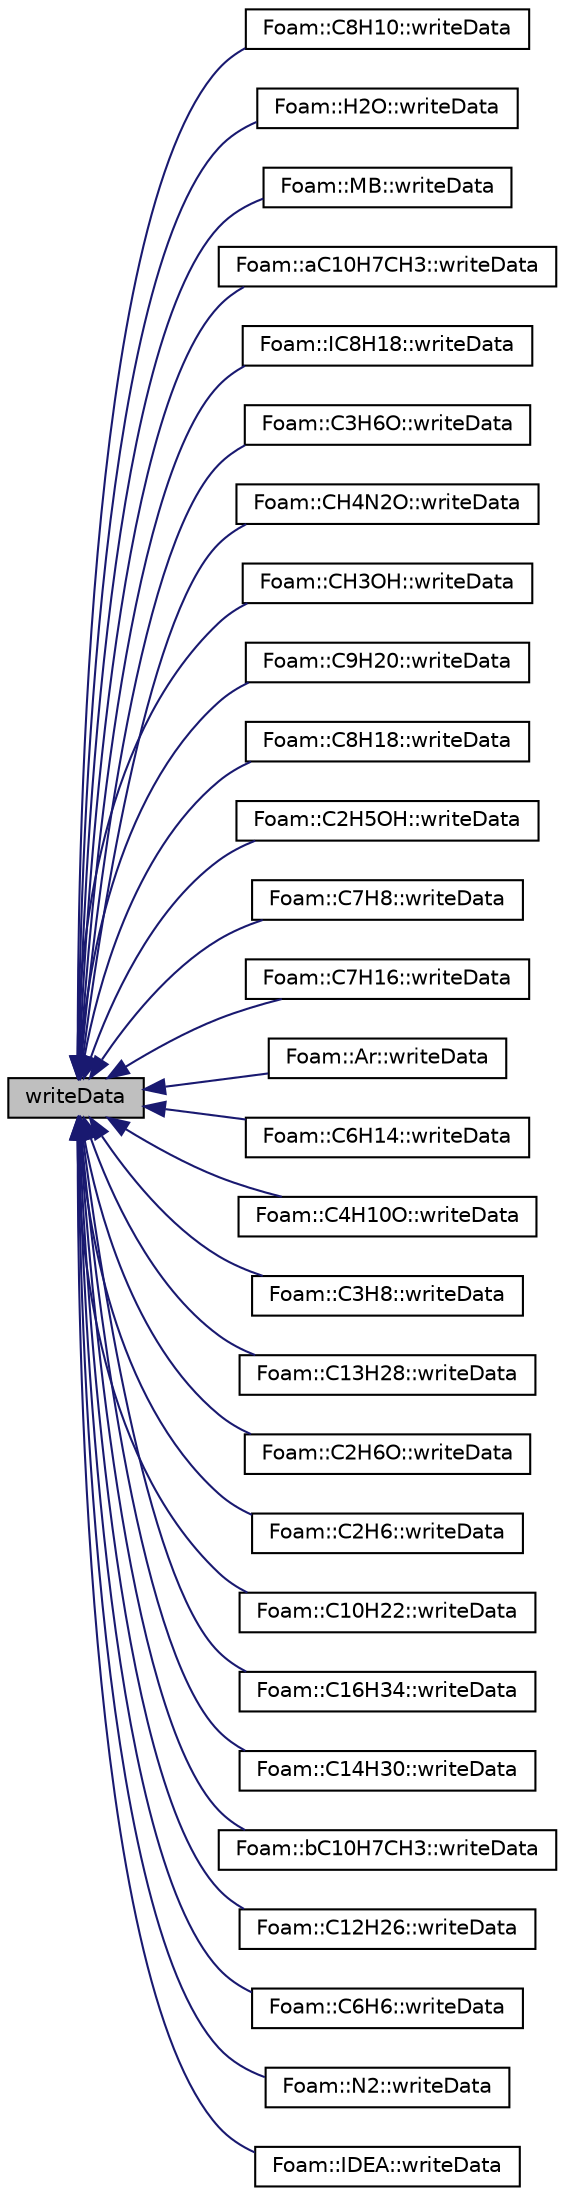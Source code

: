 digraph "writeData"
{
  bgcolor="transparent";
  edge [fontname="Helvetica",fontsize="10",labelfontname="Helvetica",labelfontsize="10"];
  node [fontname="Helvetica",fontsize="10",shape=record];
  rankdir="LR";
  Node1 [label="writeData",height=0.2,width=0.4,color="black", fillcolor="grey75", style="filled", fontcolor="black"];
  Node1 -> Node2 [dir="back",color="midnightblue",fontsize="10",style="solid",fontname="Helvetica"];
  Node2 [label="Foam::C8H10::writeData",height=0.2,width=0.4,color="black",URL="$a00188.html#a3f337a79b0eea9e1a8a6381894c6cdf9",tooltip="Write the function coefficients. "];
  Node1 -> Node3 [dir="back",color="midnightblue",fontsize="10",style="solid",fontname="Helvetica"];
  Node3 [label="Foam::H2O::writeData",height=0.2,width=0.4,color="black",URL="$a00962.html#a3f337a79b0eea9e1a8a6381894c6cdf9",tooltip="Write the function coefficients. "];
  Node1 -> Node4 [dir="back",color="midnightblue",fontsize="10",style="solid",fontname="Helvetica"];
  Node4 [label="Foam::MB::writeData",height=0.2,width=0.4,color="black",URL="$a01454.html#a3f337a79b0eea9e1a8a6381894c6cdf9",tooltip="Write the function coefficients. "];
  Node1 -> Node5 [dir="back",color="midnightblue",fontsize="10",style="solid",fontname="Helvetica"];
  Node5 [label="Foam::aC10H7CH3::writeData",height=0.2,width=0.4,color="black",URL="$a00013.html#a3f337a79b0eea9e1a8a6381894c6cdf9",tooltip="Write the function coefficients. "];
  Node1 -> Node6 [dir="back",color="midnightblue",fontsize="10",style="solid",fontname="Helvetica"];
  Node6 [label="Foam::IC8H18::writeData",height=0.2,width=0.4,color="black",URL="$a01023.html#a3f337a79b0eea9e1a8a6381894c6cdf9",tooltip="Write the function coefficients. "];
  Node1 -> Node7 [dir="back",color="midnightblue",fontsize="10",style="solid",fontname="Helvetica"];
  Node7 [label="Foam::C3H6O::writeData",height=0.2,width=0.4,color="black",URL="$a00181.html#a3f337a79b0eea9e1a8a6381894c6cdf9",tooltip="Write the function coefficients. "];
  Node1 -> Node8 [dir="back",color="midnightblue",fontsize="10",style="solid",fontname="Helvetica"];
  Node8 [label="Foam::CH4N2O::writeData",height=0.2,width=0.4,color="black",URL="$a00267.html#a3f337a79b0eea9e1a8a6381894c6cdf9",tooltip="Write the function coefficients. "];
  Node1 -> Node9 [dir="back",color="midnightblue",fontsize="10",style="solid",fontname="Helvetica"];
  Node9 [label="Foam::CH3OH::writeData",height=0.2,width=0.4,color="black",URL="$a00266.html#a3f337a79b0eea9e1a8a6381894c6cdf9",tooltip="Write the function coefficients. "];
  Node1 -> Node10 [dir="back",color="midnightblue",fontsize="10",style="solid",fontname="Helvetica"];
  Node10 [label="Foam::C9H20::writeData",height=0.2,width=0.4,color="black",URL="$a00190.html#a3f337a79b0eea9e1a8a6381894c6cdf9",tooltip="Write the function coefficients. "];
  Node1 -> Node11 [dir="back",color="midnightblue",fontsize="10",style="solid",fontname="Helvetica"];
  Node11 [label="Foam::C8H18::writeData",height=0.2,width=0.4,color="black",URL="$a00189.html#a3f337a79b0eea9e1a8a6381894c6cdf9",tooltip="Write the function coefficients. "];
  Node1 -> Node12 [dir="back",color="midnightblue",fontsize="10",style="solid",fontname="Helvetica"];
  Node12 [label="Foam::C2H5OH::writeData",height=0.2,width=0.4,color="black",URL="$a00178.html#a3f337a79b0eea9e1a8a6381894c6cdf9",tooltip="Write the function coefficients. "];
  Node1 -> Node13 [dir="back",color="midnightblue",fontsize="10",style="solid",fontname="Helvetica"];
  Node13 [label="Foam::C7H8::writeData",height=0.2,width=0.4,color="black",URL="$a00187.html#a3f337a79b0eea9e1a8a6381894c6cdf9",tooltip="Write the function coefficients. "];
  Node1 -> Node14 [dir="back",color="midnightblue",fontsize="10",style="solid",fontname="Helvetica"];
  Node14 [label="Foam::C7H16::writeData",height=0.2,width=0.4,color="black",URL="$a00186.html#a3f337a79b0eea9e1a8a6381894c6cdf9",tooltip="Write the function coefficients. "];
  Node1 -> Node15 [dir="back",color="midnightblue",fontsize="10",style="solid",fontname="Helvetica"];
  Node15 [label="Foam::Ar::writeData",height=0.2,width=0.4,color="black",URL="$a00065.html#a3f337a79b0eea9e1a8a6381894c6cdf9",tooltip="Write the function coefficients. "];
  Node1 -> Node16 [dir="back",color="midnightblue",fontsize="10",style="solid",fontname="Helvetica"];
  Node16 [label="Foam::C6H14::writeData",height=0.2,width=0.4,color="black",URL="$a00184.html#a3f337a79b0eea9e1a8a6381894c6cdf9",tooltip="Write the function coefficients. "];
  Node1 -> Node17 [dir="back",color="midnightblue",fontsize="10",style="solid",fontname="Helvetica"];
  Node17 [label="Foam::C4H10O::writeData",height=0.2,width=0.4,color="black",URL="$a00183.html#a3f337a79b0eea9e1a8a6381894c6cdf9",tooltip="Write the function coefficients. "];
  Node1 -> Node18 [dir="back",color="midnightblue",fontsize="10",style="solid",fontname="Helvetica"];
  Node18 [label="Foam::C3H8::writeData",height=0.2,width=0.4,color="black",URL="$a00182.html#a3f337a79b0eea9e1a8a6381894c6cdf9",tooltip="Write the function coefficients. "];
  Node1 -> Node19 [dir="back",color="midnightblue",fontsize="10",style="solid",fontname="Helvetica"];
  Node19 [label="Foam::C13H28::writeData",height=0.2,width=0.4,color="black",URL="$a00175.html#a3f337a79b0eea9e1a8a6381894c6cdf9",tooltip="Write the function coefficients. "];
  Node1 -> Node20 [dir="back",color="midnightblue",fontsize="10",style="solid",fontname="Helvetica"];
  Node20 [label="Foam::C2H6O::writeData",height=0.2,width=0.4,color="black",URL="$a00180.html#a3f337a79b0eea9e1a8a6381894c6cdf9",tooltip="Write the function coefficients. "];
  Node1 -> Node21 [dir="back",color="midnightblue",fontsize="10",style="solid",fontname="Helvetica"];
  Node21 [label="Foam::C2H6::writeData",height=0.2,width=0.4,color="black",URL="$a00179.html#a3f337a79b0eea9e1a8a6381894c6cdf9",tooltip="Write the function coefficients. "];
  Node1 -> Node22 [dir="back",color="midnightblue",fontsize="10",style="solid",fontname="Helvetica"];
  Node22 [label="Foam::C10H22::writeData",height=0.2,width=0.4,color="black",URL="$a00173.html#a3f337a79b0eea9e1a8a6381894c6cdf9",tooltip="Write the function coefficients. "];
  Node1 -> Node23 [dir="back",color="midnightblue",fontsize="10",style="solid",fontname="Helvetica"];
  Node23 [label="Foam::C16H34::writeData",height=0.2,width=0.4,color="black",URL="$a00177.html#a3f337a79b0eea9e1a8a6381894c6cdf9",tooltip="Write the function coefficients. "];
  Node1 -> Node24 [dir="back",color="midnightblue",fontsize="10",style="solid",fontname="Helvetica"];
  Node24 [label="Foam::C14H30::writeData",height=0.2,width=0.4,color="black",URL="$a00176.html#a3f337a79b0eea9e1a8a6381894c6cdf9",tooltip="Write the function coefficients. "];
  Node1 -> Node25 [dir="back",color="midnightblue",fontsize="10",style="solid",fontname="Helvetica"];
  Node25 [label="Foam::bC10H7CH3::writeData",height=0.2,width=0.4,color="black",URL="$a00128.html#a3f337a79b0eea9e1a8a6381894c6cdf9",tooltip="Write the function coefficients. "];
  Node1 -> Node26 [dir="back",color="midnightblue",fontsize="10",style="solid",fontname="Helvetica"];
  Node26 [label="Foam::C12H26::writeData",height=0.2,width=0.4,color="black",URL="$a00174.html#a3f337a79b0eea9e1a8a6381894c6cdf9",tooltip="Write the function coefficients. "];
  Node1 -> Node27 [dir="back",color="midnightblue",fontsize="10",style="solid",fontname="Helvetica"];
  Node27 [label="Foam::C6H6::writeData",height=0.2,width=0.4,color="black",URL="$a00185.html#a3f337a79b0eea9e1a8a6381894c6cdf9",tooltip="Write the function coefficients. "];
  Node1 -> Node28 [dir="back",color="midnightblue",fontsize="10",style="solid",fontname="Helvetica"];
  Node28 [label="Foam::N2::writeData",height=0.2,width=0.4,color="black",URL="$a01568.html#a3f337a79b0eea9e1a8a6381894c6cdf9",tooltip="Write the function coefficients. "];
  Node1 -> Node29 [dir="back",color="midnightblue",fontsize="10",style="solid",fontname="Helvetica"];
  Node29 [label="Foam::IDEA::writeData",height=0.2,width=0.4,color="black",URL="$a01028.html#a3f337a79b0eea9e1a8a6381894c6cdf9",tooltip="Write the function coefficients. "];
}
